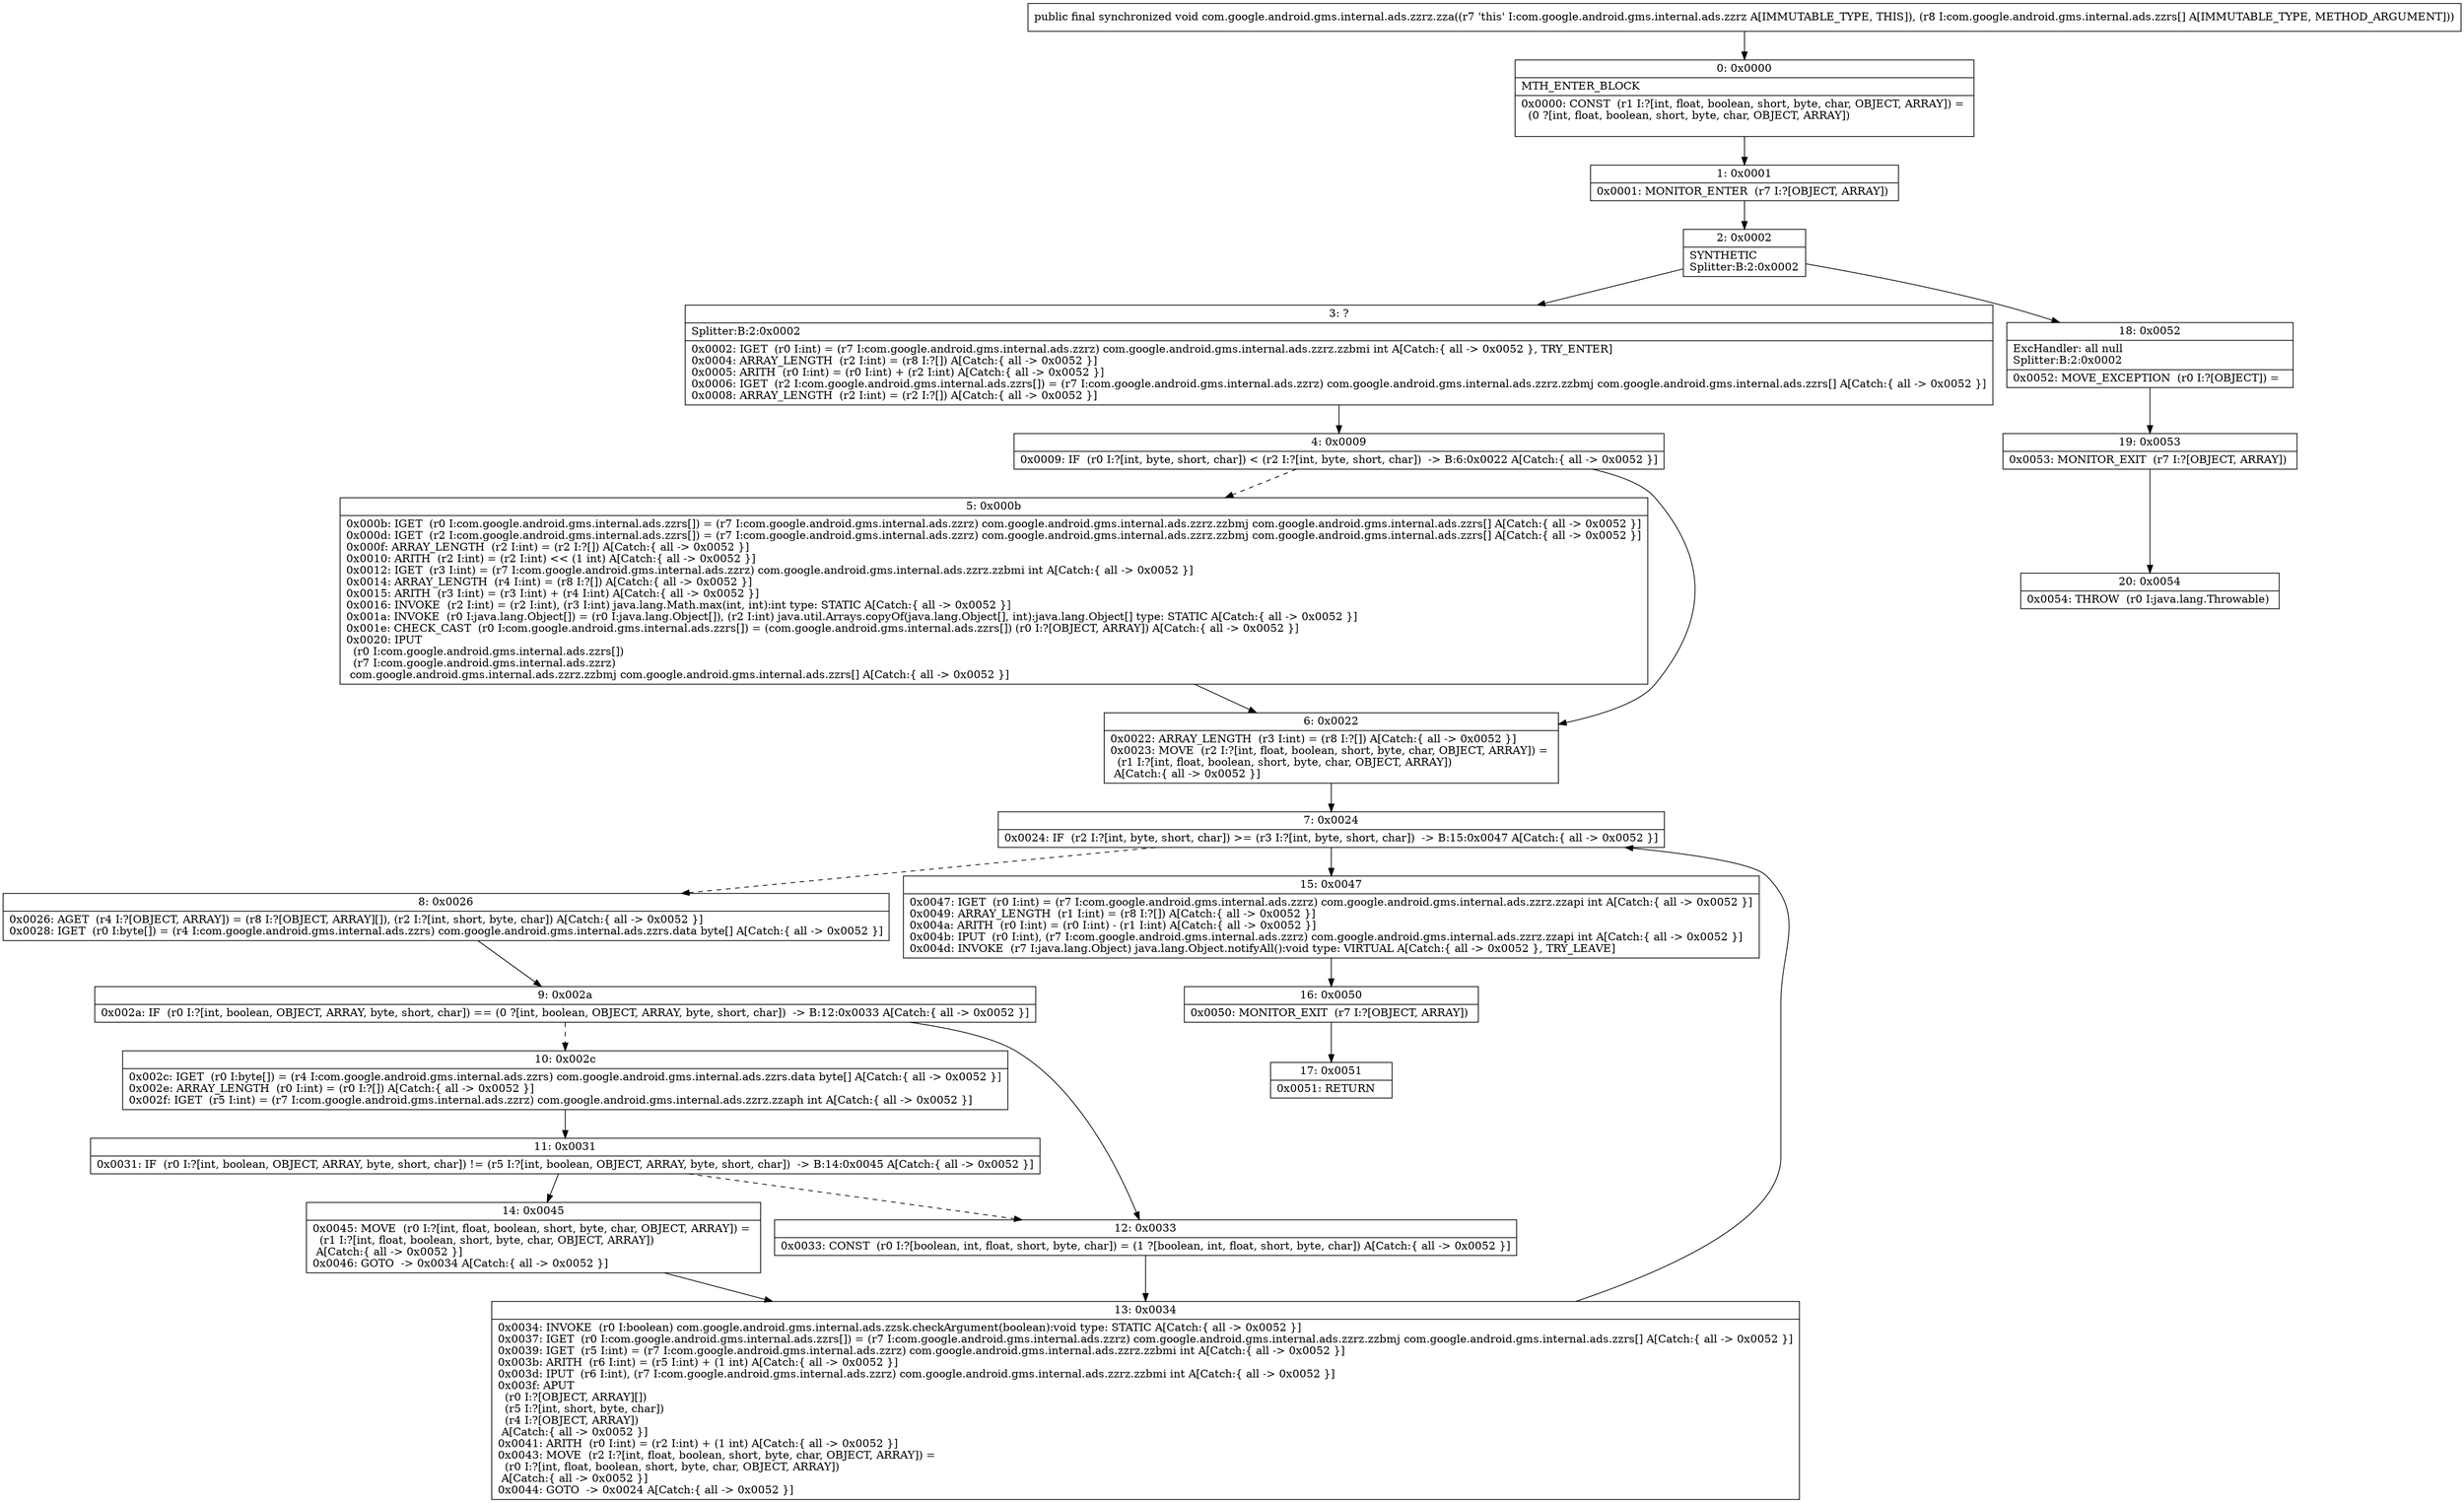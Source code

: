 digraph "CFG forcom.google.android.gms.internal.ads.zzrz.zza([Lcom\/google\/android\/gms\/internal\/ads\/zzrs;)V" {
Node_0 [shape=record,label="{0\:\ 0x0000|MTH_ENTER_BLOCK\l|0x0000: CONST  (r1 I:?[int, float, boolean, short, byte, char, OBJECT, ARRAY]) = \l  (0 ?[int, float, boolean, short, byte, char, OBJECT, ARRAY])\l \l}"];
Node_1 [shape=record,label="{1\:\ 0x0001|0x0001: MONITOR_ENTER  (r7 I:?[OBJECT, ARRAY]) \l}"];
Node_2 [shape=record,label="{2\:\ 0x0002|SYNTHETIC\lSplitter:B:2:0x0002\l}"];
Node_3 [shape=record,label="{3\:\ ?|Splitter:B:2:0x0002\l|0x0002: IGET  (r0 I:int) = (r7 I:com.google.android.gms.internal.ads.zzrz) com.google.android.gms.internal.ads.zzrz.zzbmi int A[Catch:\{ all \-\> 0x0052 \}, TRY_ENTER]\l0x0004: ARRAY_LENGTH  (r2 I:int) = (r8 I:?[]) A[Catch:\{ all \-\> 0x0052 \}]\l0x0005: ARITH  (r0 I:int) = (r0 I:int) + (r2 I:int) A[Catch:\{ all \-\> 0x0052 \}]\l0x0006: IGET  (r2 I:com.google.android.gms.internal.ads.zzrs[]) = (r7 I:com.google.android.gms.internal.ads.zzrz) com.google.android.gms.internal.ads.zzrz.zzbmj com.google.android.gms.internal.ads.zzrs[] A[Catch:\{ all \-\> 0x0052 \}]\l0x0008: ARRAY_LENGTH  (r2 I:int) = (r2 I:?[]) A[Catch:\{ all \-\> 0x0052 \}]\l}"];
Node_4 [shape=record,label="{4\:\ 0x0009|0x0009: IF  (r0 I:?[int, byte, short, char]) \< (r2 I:?[int, byte, short, char])  \-\> B:6:0x0022 A[Catch:\{ all \-\> 0x0052 \}]\l}"];
Node_5 [shape=record,label="{5\:\ 0x000b|0x000b: IGET  (r0 I:com.google.android.gms.internal.ads.zzrs[]) = (r7 I:com.google.android.gms.internal.ads.zzrz) com.google.android.gms.internal.ads.zzrz.zzbmj com.google.android.gms.internal.ads.zzrs[] A[Catch:\{ all \-\> 0x0052 \}]\l0x000d: IGET  (r2 I:com.google.android.gms.internal.ads.zzrs[]) = (r7 I:com.google.android.gms.internal.ads.zzrz) com.google.android.gms.internal.ads.zzrz.zzbmj com.google.android.gms.internal.ads.zzrs[] A[Catch:\{ all \-\> 0x0052 \}]\l0x000f: ARRAY_LENGTH  (r2 I:int) = (r2 I:?[]) A[Catch:\{ all \-\> 0x0052 \}]\l0x0010: ARITH  (r2 I:int) = (r2 I:int) \<\< (1 int) A[Catch:\{ all \-\> 0x0052 \}]\l0x0012: IGET  (r3 I:int) = (r7 I:com.google.android.gms.internal.ads.zzrz) com.google.android.gms.internal.ads.zzrz.zzbmi int A[Catch:\{ all \-\> 0x0052 \}]\l0x0014: ARRAY_LENGTH  (r4 I:int) = (r8 I:?[]) A[Catch:\{ all \-\> 0x0052 \}]\l0x0015: ARITH  (r3 I:int) = (r3 I:int) + (r4 I:int) A[Catch:\{ all \-\> 0x0052 \}]\l0x0016: INVOKE  (r2 I:int) = (r2 I:int), (r3 I:int) java.lang.Math.max(int, int):int type: STATIC A[Catch:\{ all \-\> 0x0052 \}]\l0x001a: INVOKE  (r0 I:java.lang.Object[]) = (r0 I:java.lang.Object[]), (r2 I:int) java.util.Arrays.copyOf(java.lang.Object[], int):java.lang.Object[] type: STATIC A[Catch:\{ all \-\> 0x0052 \}]\l0x001e: CHECK_CAST  (r0 I:com.google.android.gms.internal.ads.zzrs[]) = (com.google.android.gms.internal.ads.zzrs[]) (r0 I:?[OBJECT, ARRAY]) A[Catch:\{ all \-\> 0x0052 \}]\l0x0020: IPUT  \l  (r0 I:com.google.android.gms.internal.ads.zzrs[])\l  (r7 I:com.google.android.gms.internal.ads.zzrz)\l com.google.android.gms.internal.ads.zzrz.zzbmj com.google.android.gms.internal.ads.zzrs[] A[Catch:\{ all \-\> 0x0052 \}]\l}"];
Node_6 [shape=record,label="{6\:\ 0x0022|0x0022: ARRAY_LENGTH  (r3 I:int) = (r8 I:?[]) A[Catch:\{ all \-\> 0x0052 \}]\l0x0023: MOVE  (r2 I:?[int, float, boolean, short, byte, char, OBJECT, ARRAY]) = \l  (r1 I:?[int, float, boolean, short, byte, char, OBJECT, ARRAY])\l A[Catch:\{ all \-\> 0x0052 \}]\l}"];
Node_7 [shape=record,label="{7\:\ 0x0024|0x0024: IF  (r2 I:?[int, byte, short, char]) \>= (r3 I:?[int, byte, short, char])  \-\> B:15:0x0047 A[Catch:\{ all \-\> 0x0052 \}]\l}"];
Node_8 [shape=record,label="{8\:\ 0x0026|0x0026: AGET  (r4 I:?[OBJECT, ARRAY]) = (r8 I:?[OBJECT, ARRAY][]), (r2 I:?[int, short, byte, char]) A[Catch:\{ all \-\> 0x0052 \}]\l0x0028: IGET  (r0 I:byte[]) = (r4 I:com.google.android.gms.internal.ads.zzrs) com.google.android.gms.internal.ads.zzrs.data byte[] A[Catch:\{ all \-\> 0x0052 \}]\l}"];
Node_9 [shape=record,label="{9\:\ 0x002a|0x002a: IF  (r0 I:?[int, boolean, OBJECT, ARRAY, byte, short, char]) == (0 ?[int, boolean, OBJECT, ARRAY, byte, short, char])  \-\> B:12:0x0033 A[Catch:\{ all \-\> 0x0052 \}]\l}"];
Node_10 [shape=record,label="{10\:\ 0x002c|0x002c: IGET  (r0 I:byte[]) = (r4 I:com.google.android.gms.internal.ads.zzrs) com.google.android.gms.internal.ads.zzrs.data byte[] A[Catch:\{ all \-\> 0x0052 \}]\l0x002e: ARRAY_LENGTH  (r0 I:int) = (r0 I:?[]) A[Catch:\{ all \-\> 0x0052 \}]\l0x002f: IGET  (r5 I:int) = (r7 I:com.google.android.gms.internal.ads.zzrz) com.google.android.gms.internal.ads.zzrz.zzaph int A[Catch:\{ all \-\> 0x0052 \}]\l}"];
Node_11 [shape=record,label="{11\:\ 0x0031|0x0031: IF  (r0 I:?[int, boolean, OBJECT, ARRAY, byte, short, char]) != (r5 I:?[int, boolean, OBJECT, ARRAY, byte, short, char])  \-\> B:14:0x0045 A[Catch:\{ all \-\> 0x0052 \}]\l}"];
Node_12 [shape=record,label="{12\:\ 0x0033|0x0033: CONST  (r0 I:?[boolean, int, float, short, byte, char]) = (1 ?[boolean, int, float, short, byte, char]) A[Catch:\{ all \-\> 0x0052 \}]\l}"];
Node_13 [shape=record,label="{13\:\ 0x0034|0x0034: INVOKE  (r0 I:boolean) com.google.android.gms.internal.ads.zzsk.checkArgument(boolean):void type: STATIC A[Catch:\{ all \-\> 0x0052 \}]\l0x0037: IGET  (r0 I:com.google.android.gms.internal.ads.zzrs[]) = (r7 I:com.google.android.gms.internal.ads.zzrz) com.google.android.gms.internal.ads.zzrz.zzbmj com.google.android.gms.internal.ads.zzrs[] A[Catch:\{ all \-\> 0x0052 \}]\l0x0039: IGET  (r5 I:int) = (r7 I:com.google.android.gms.internal.ads.zzrz) com.google.android.gms.internal.ads.zzrz.zzbmi int A[Catch:\{ all \-\> 0x0052 \}]\l0x003b: ARITH  (r6 I:int) = (r5 I:int) + (1 int) A[Catch:\{ all \-\> 0x0052 \}]\l0x003d: IPUT  (r6 I:int), (r7 I:com.google.android.gms.internal.ads.zzrz) com.google.android.gms.internal.ads.zzrz.zzbmi int A[Catch:\{ all \-\> 0x0052 \}]\l0x003f: APUT  \l  (r0 I:?[OBJECT, ARRAY][])\l  (r5 I:?[int, short, byte, char])\l  (r4 I:?[OBJECT, ARRAY])\l A[Catch:\{ all \-\> 0x0052 \}]\l0x0041: ARITH  (r0 I:int) = (r2 I:int) + (1 int) A[Catch:\{ all \-\> 0x0052 \}]\l0x0043: MOVE  (r2 I:?[int, float, boolean, short, byte, char, OBJECT, ARRAY]) = \l  (r0 I:?[int, float, boolean, short, byte, char, OBJECT, ARRAY])\l A[Catch:\{ all \-\> 0x0052 \}]\l0x0044: GOTO  \-\> 0x0024 A[Catch:\{ all \-\> 0x0052 \}]\l}"];
Node_14 [shape=record,label="{14\:\ 0x0045|0x0045: MOVE  (r0 I:?[int, float, boolean, short, byte, char, OBJECT, ARRAY]) = \l  (r1 I:?[int, float, boolean, short, byte, char, OBJECT, ARRAY])\l A[Catch:\{ all \-\> 0x0052 \}]\l0x0046: GOTO  \-\> 0x0034 A[Catch:\{ all \-\> 0x0052 \}]\l}"];
Node_15 [shape=record,label="{15\:\ 0x0047|0x0047: IGET  (r0 I:int) = (r7 I:com.google.android.gms.internal.ads.zzrz) com.google.android.gms.internal.ads.zzrz.zzapi int A[Catch:\{ all \-\> 0x0052 \}]\l0x0049: ARRAY_LENGTH  (r1 I:int) = (r8 I:?[]) A[Catch:\{ all \-\> 0x0052 \}]\l0x004a: ARITH  (r0 I:int) = (r0 I:int) \- (r1 I:int) A[Catch:\{ all \-\> 0x0052 \}]\l0x004b: IPUT  (r0 I:int), (r7 I:com.google.android.gms.internal.ads.zzrz) com.google.android.gms.internal.ads.zzrz.zzapi int A[Catch:\{ all \-\> 0x0052 \}]\l0x004d: INVOKE  (r7 I:java.lang.Object) java.lang.Object.notifyAll():void type: VIRTUAL A[Catch:\{ all \-\> 0x0052 \}, TRY_LEAVE]\l}"];
Node_16 [shape=record,label="{16\:\ 0x0050|0x0050: MONITOR_EXIT  (r7 I:?[OBJECT, ARRAY]) \l}"];
Node_17 [shape=record,label="{17\:\ 0x0051|0x0051: RETURN   \l}"];
Node_18 [shape=record,label="{18\:\ 0x0052|ExcHandler: all null\lSplitter:B:2:0x0002\l|0x0052: MOVE_EXCEPTION  (r0 I:?[OBJECT]) =  \l}"];
Node_19 [shape=record,label="{19\:\ 0x0053|0x0053: MONITOR_EXIT  (r7 I:?[OBJECT, ARRAY]) \l}"];
Node_20 [shape=record,label="{20\:\ 0x0054|0x0054: THROW  (r0 I:java.lang.Throwable) \l}"];
MethodNode[shape=record,label="{public final synchronized void com.google.android.gms.internal.ads.zzrz.zza((r7 'this' I:com.google.android.gms.internal.ads.zzrz A[IMMUTABLE_TYPE, THIS]), (r8 I:com.google.android.gms.internal.ads.zzrs[] A[IMMUTABLE_TYPE, METHOD_ARGUMENT])) }"];
MethodNode -> Node_0;
Node_0 -> Node_1;
Node_1 -> Node_2;
Node_2 -> Node_3;
Node_2 -> Node_18;
Node_3 -> Node_4;
Node_4 -> Node_5[style=dashed];
Node_4 -> Node_6;
Node_5 -> Node_6;
Node_6 -> Node_7;
Node_7 -> Node_8[style=dashed];
Node_7 -> Node_15;
Node_8 -> Node_9;
Node_9 -> Node_10[style=dashed];
Node_9 -> Node_12;
Node_10 -> Node_11;
Node_11 -> Node_12[style=dashed];
Node_11 -> Node_14;
Node_12 -> Node_13;
Node_13 -> Node_7;
Node_14 -> Node_13;
Node_15 -> Node_16;
Node_16 -> Node_17;
Node_18 -> Node_19;
Node_19 -> Node_20;
}


